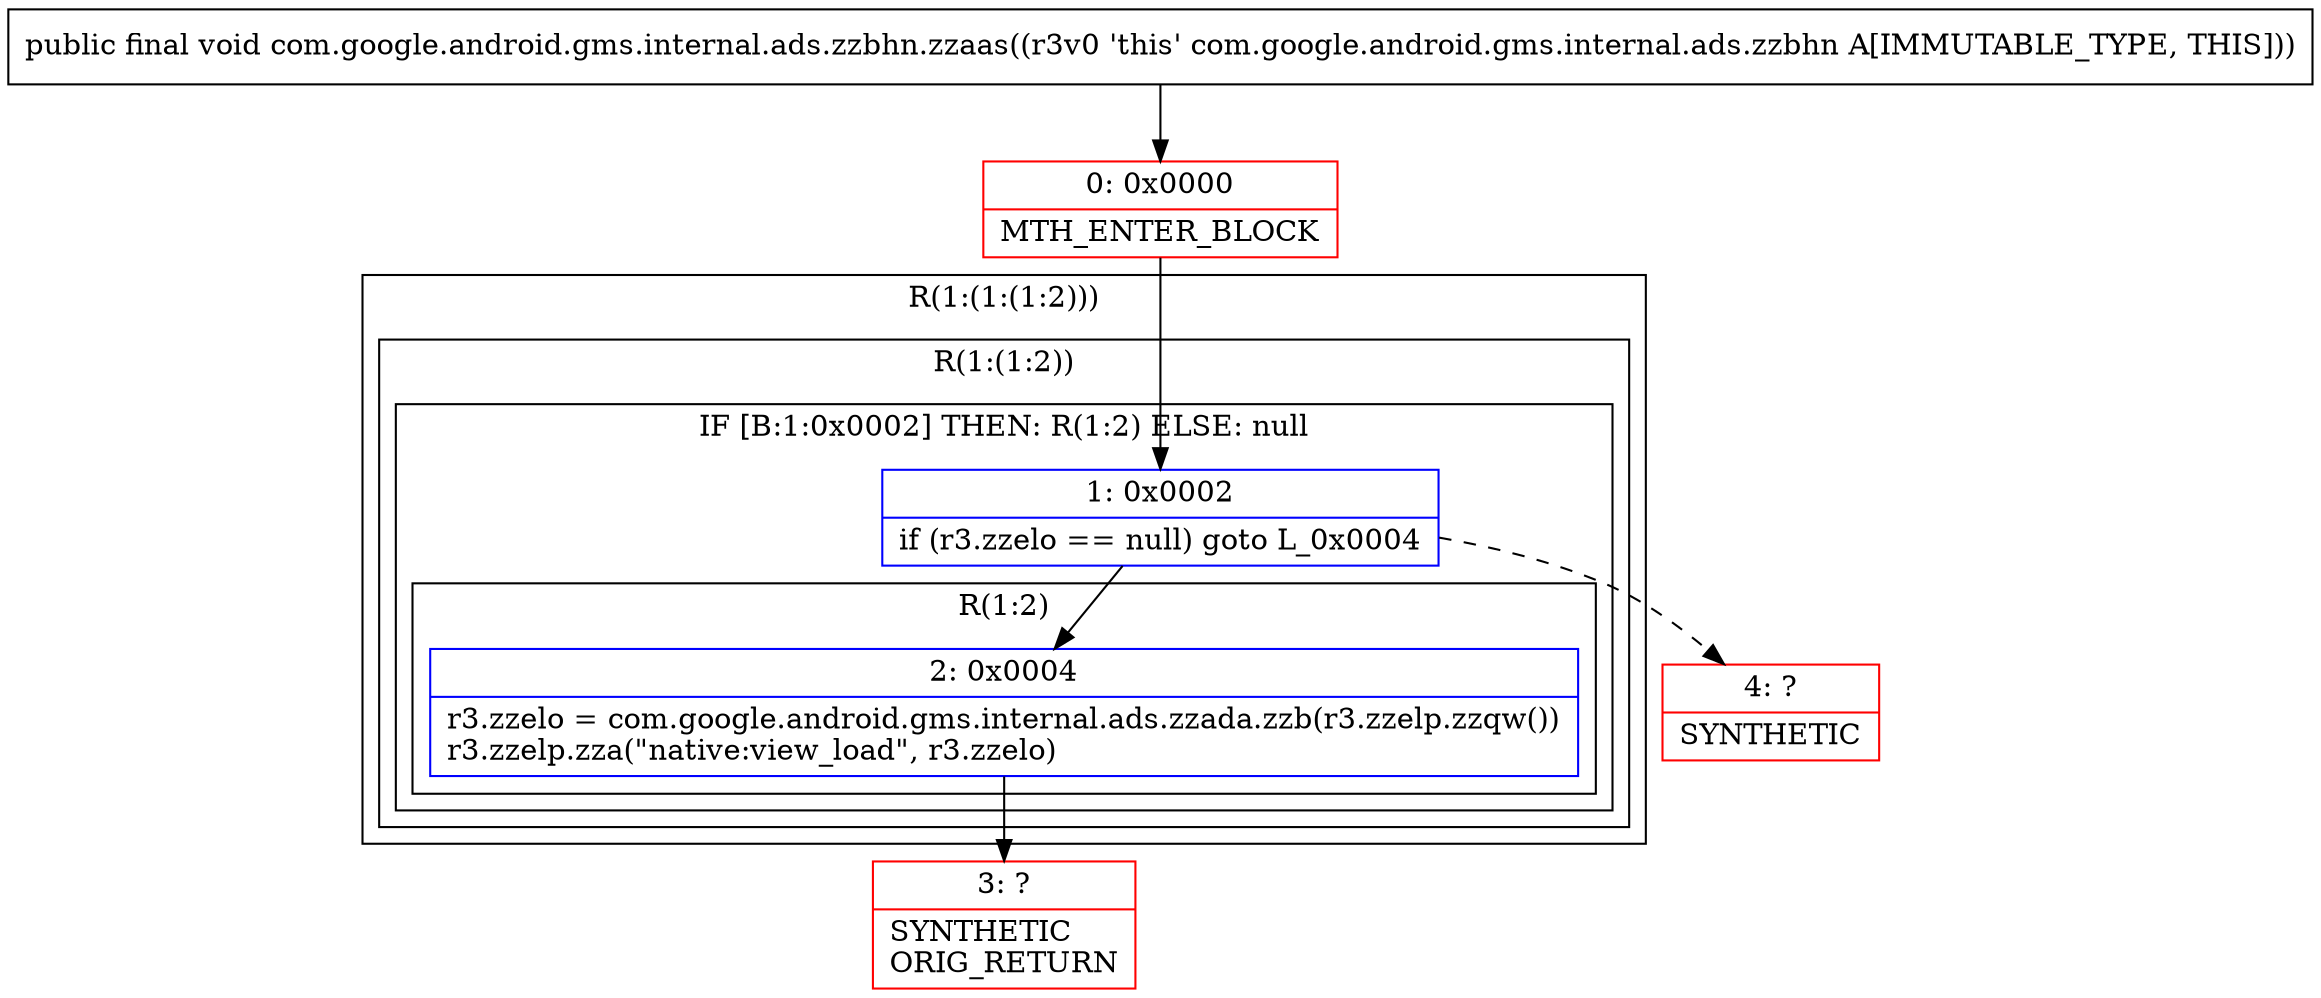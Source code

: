 digraph "CFG forcom.google.android.gms.internal.ads.zzbhn.zzaas()V" {
subgraph cluster_Region_1758645356 {
label = "R(1:(1:(1:2)))";
node [shape=record,color=blue];
subgraph cluster_Region_470179411 {
label = "R(1:(1:2))";
node [shape=record,color=blue];
subgraph cluster_IfRegion_2072930913 {
label = "IF [B:1:0x0002] THEN: R(1:2) ELSE: null";
node [shape=record,color=blue];
Node_1 [shape=record,label="{1\:\ 0x0002|if (r3.zzelo == null) goto L_0x0004\l}"];
subgraph cluster_Region_1677289793 {
label = "R(1:2)";
node [shape=record,color=blue];
Node_2 [shape=record,label="{2\:\ 0x0004|r3.zzelo = com.google.android.gms.internal.ads.zzada.zzb(r3.zzelp.zzqw())\lr3.zzelp.zza(\"native:view_load\", r3.zzelo)\l}"];
}
}
}
}
Node_0 [shape=record,color=red,label="{0\:\ 0x0000|MTH_ENTER_BLOCK\l}"];
Node_3 [shape=record,color=red,label="{3\:\ ?|SYNTHETIC\lORIG_RETURN\l}"];
Node_4 [shape=record,color=red,label="{4\:\ ?|SYNTHETIC\l}"];
MethodNode[shape=record,label="{public final void com.google.android.gms.internal.ads.zzbhn.zzaas((r3v0 'this' com.google.android.gms.internal.ads.zzbhn A[IMMUTABLE_TYPE, THIS])) }"];
MethodNode -> Node_0;
Node_1 -> Node_2;
Node_1 -> Node_4[style=dashed];
Node_2 -> Node_3;
Node_0 -> Node_1;
}

